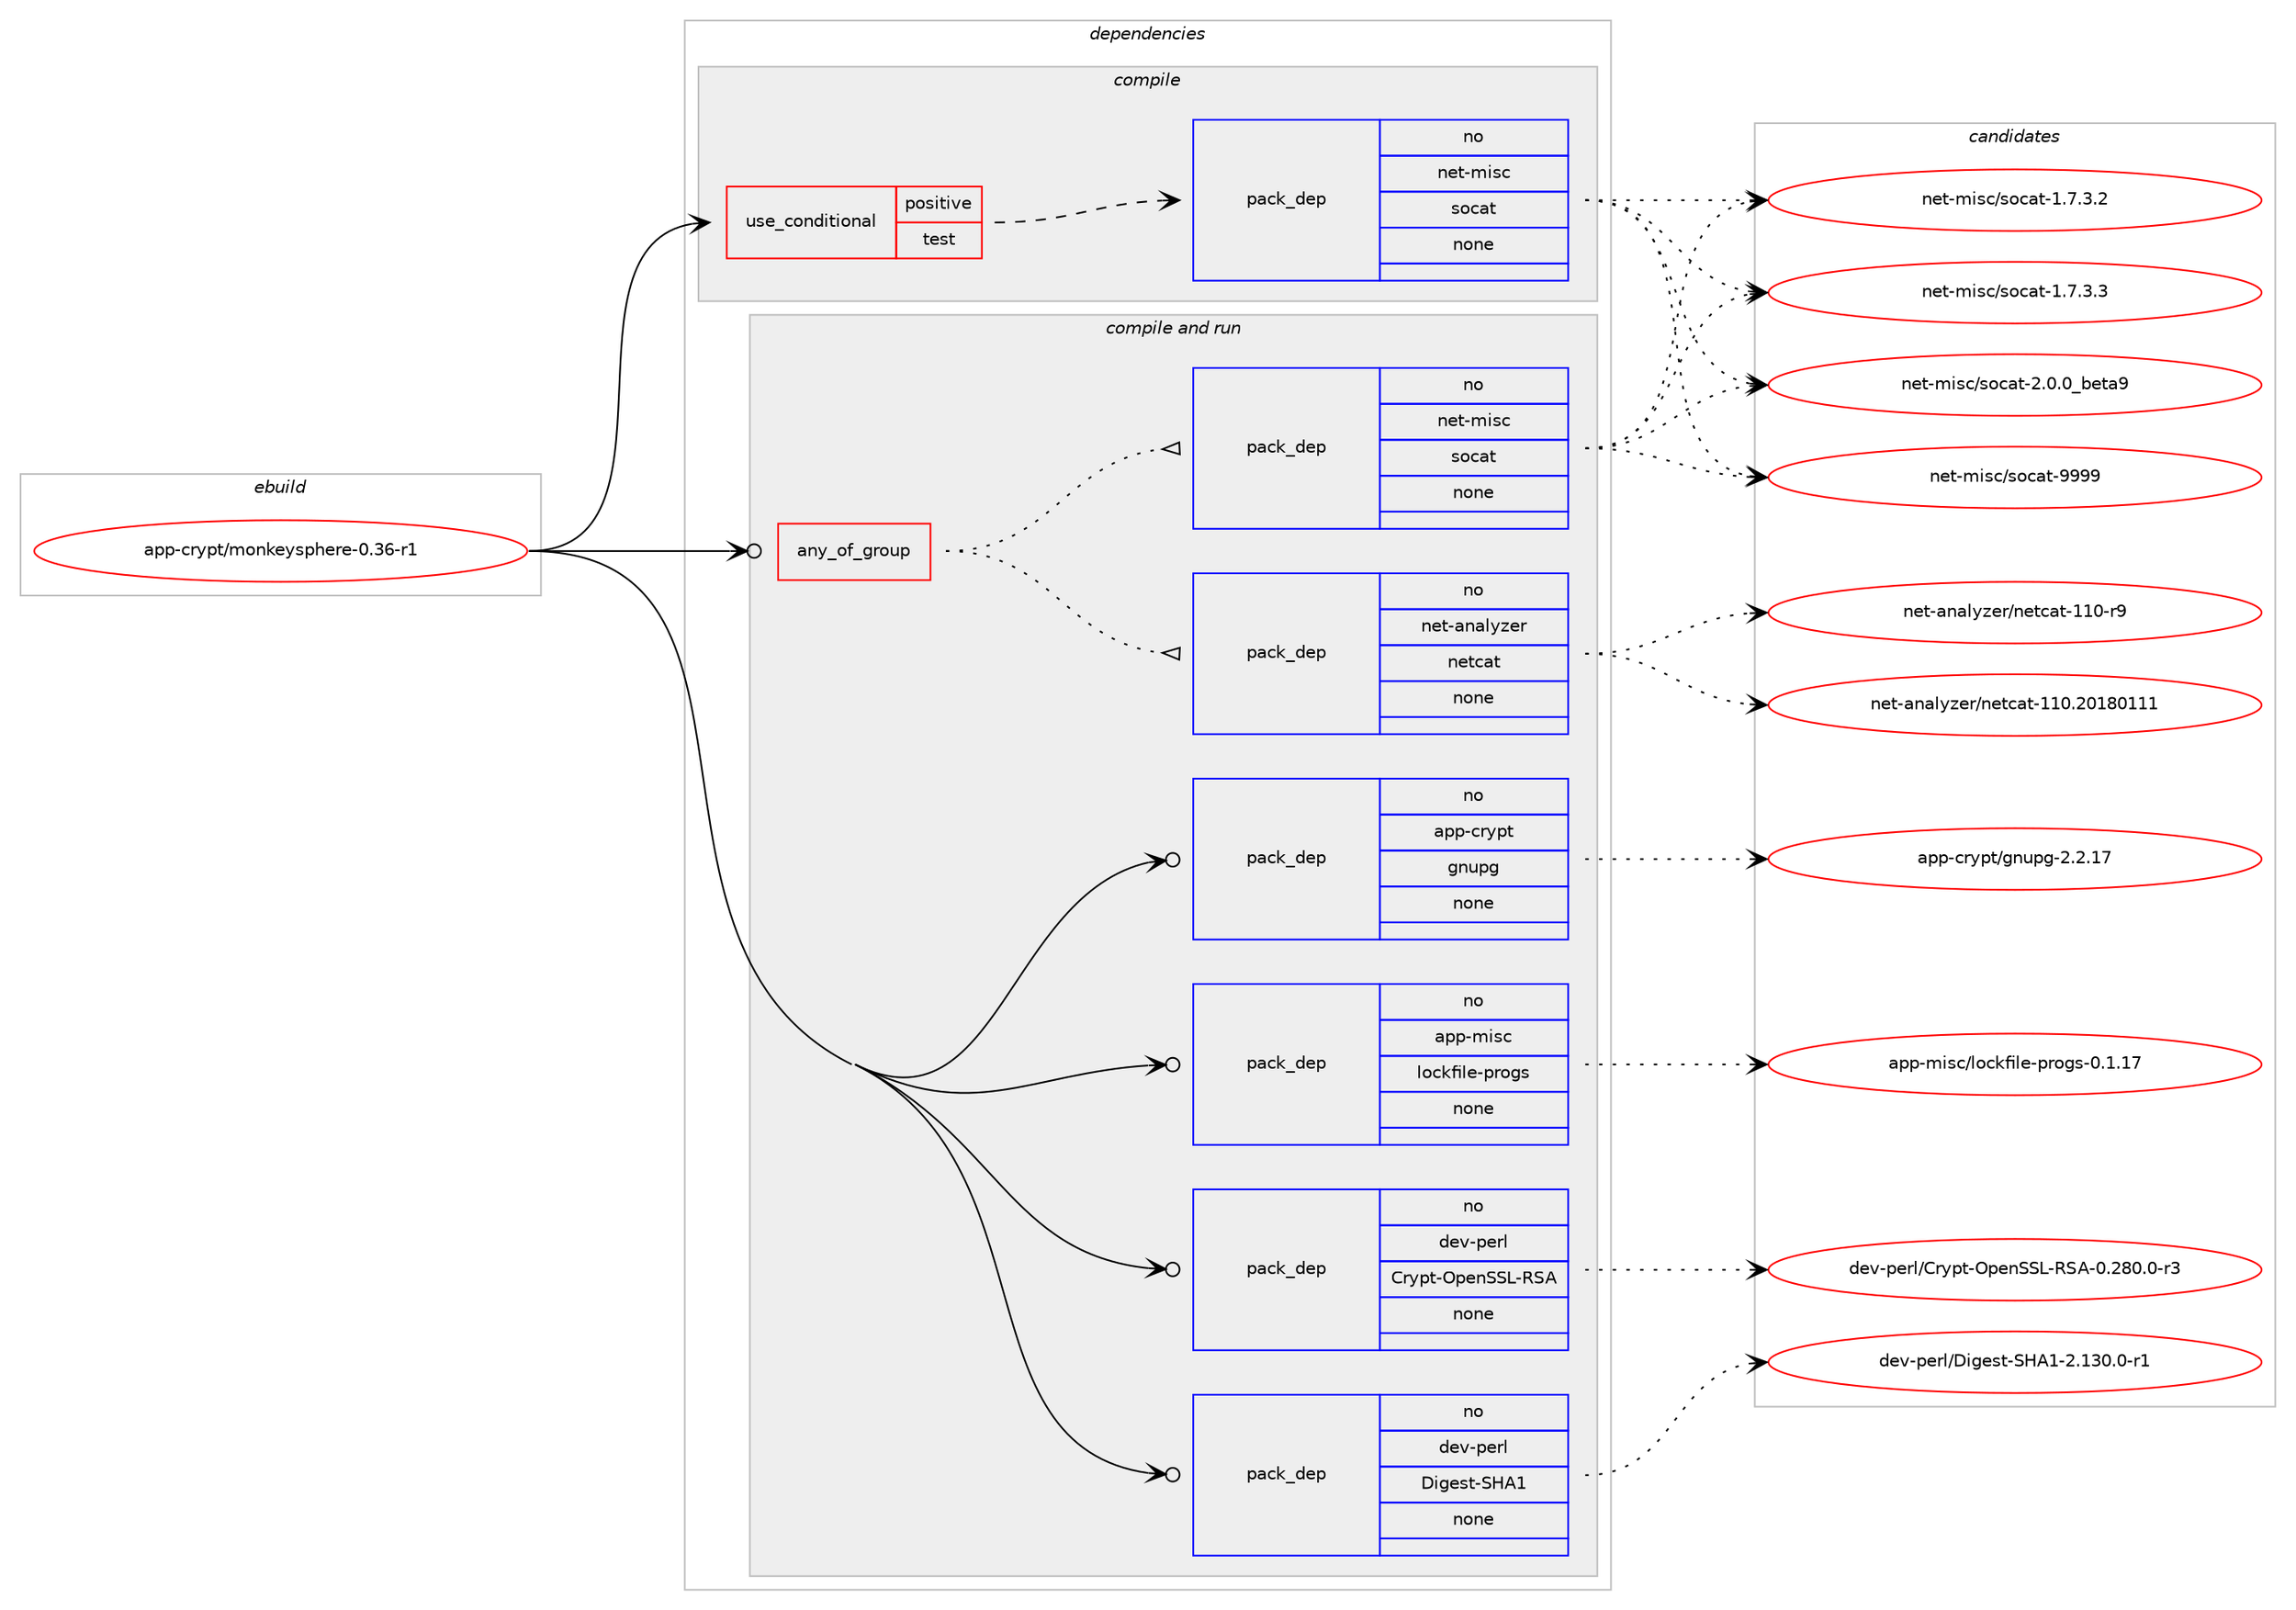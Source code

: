 digraph prolog {

# *************
# Graph options
# *************

newrank=true;
concentrate=true;
compound=true;
graph [rankdir=LR,fontname=Helvetica,fontsize=10,ranksep=1.5];#, ranksep=2.5, nodesep=0.2];
edge  [arrowhead=vee];
node  [fontname=Helvetica,fontsize=10];

# **********
# The ebuild
# **********

subgraph cluster_leftcol {
color=gray;
rank=same;
label=<<i>ebuild</i>>;
id [label="app-crypt/monkeysphere-0.36-r1", color=red, width=4, href="../app-crypt/monkeysphere-0.36-r1.svg"];
}

# ****************
# The dependencies
# ****************

subgraph cluster_midcol {
color=gray;
label=<<i>dependencies</i>>;
subgraph cluster_compile {
fillcolor="#eeeeee";
style=filled;
label=<<i>compile</i>>;
subgraph cond113892 {
dependency477524 [label=<<TABLE BORDER="0" CELLBORDER="1" CELLSPACING="0" CELLPADDING="4"><TR><TD ROWSPAN="3" CELLPADDING="10">use_conditional</TD></TR><TR><TD>positive</TD></TR><TR><TD>test</TD></TR></TABLE>>, shape=none, color=red];
subgraph pack354947 {
dependency477525 [label=<<TABLE BORDER="0" CELLBORDER="1" CELLSPACING="0" CELLPADDING="4" WIDTH="220"><TR><TD ROWSPAN="6" CELLPADDING="30">pack_dep</TD></TR><TR><TD WIDTH="110">no</TD></TR><TR><TD>net-misc</TD></TR><TR><TD>socat</TD></TR><TR><TD>none</TD></TR><TR><TD></TD></TR></TABLE>>, shape=none, color=blue];
}
dependency477524:e -> dependency477525:w [weight=20,style="dashed",arrowhead="vee"];
}
id:e -> dependency477524:w [weight=20,style="solid",arrowhead="vee"];
}
subgraph cluster_compileandrun {
fillcolor="#eeeeee";
style=filled;
label=<<i>compile and run</i>>;
subgraph any8380 {
dependency477526 [label=<<TABLE BORDER="0" CELLBORDER="1" CELLSPACING="0" CELLPADDING="4"><TR><TD CELLPADDING="10">any_of_group</TD></TR></TABLE>>, shape=none, color=red];subgraph pack354948 {
dependency477527 [label=<<TABLE BORDER="0" CELLBORDER="1" CELLSPACING="0" CELLPADDING="4" WIDTH="220"><TR><TD ROWSPAN="6" CELLPADDING="30">pack_dep</TD></TR><TR><TD WIDTH="110">no</TD></TR><TR><TD>net-analyzer</TD></TR><TR><TD>netcat</TD></TR><TR><TD>none</TD></TR><TR><TD></TD></TR></TABLE>>, shape=none, color=blue];
}
dependency477526:e -> dependency477527:w [weight=20,style="dotted",arrowhead="oinv"];
subgraph pack354949 {
dependency477528 [label=<<TABLE BORDER="0" CELLBORDER="1" CELLSPACING="0" CELLPADDING="4" WIDTH="220"><TR><TD ROWSPAN="6" CELLPADDING="30">pack_dep</TD></TR><TR><TD WIDTH="110">no</TD></TR><TR><TD>net-misc</TD></TR><TR><TD>socat</TD></TR><TR><TD>none</TD></TR><TR><TD></TD></TR></TABLE>>, shape=none, color=blue];
}
dependency477526:e -> dependency477528:w [weight=20,style="dotted",arrowhead="oinv"];
}
id:e -> dependency477526:w [weight=20,style="solid",arrowhead="odotvee"];
subgraph pack354950 {
dependency477529 [label=<<TABLE BORDER="0" CELLBORDER="1" CELLSPACING="0" CELLPADDING="4" WIDTH="220"><TR><TD ROWSPAN="6" CELLPADDING="30">pack_dep</TD></TR><TR><TD WIDTH="110">no</TD></TR><TR><TD>app-crypt</TD></TR><TR><TD>gnupg</TD></TR><TR><TD>none</TD></TR><TR><TD></TD></TR></TABLE>>, shape=none, color=blue];
}
id:e -> dependency477529:w [weight=20,style="solid",arrowhead="odotvee"];
subgraph pack354951 {
dependency477530 [label=<<TABLE BORDER="0" CELLBORDER="1" CELLSPACING="0" CELLPADDING="4" WIDTH="220"><TR><TD ROWSPAN="6" CELLPADDING="30">pack_dep</TD></TR><TR><TD WIDTH="110">no</TD></TR><TR><TD>app-misc</TD></TR><TR><TD>lockfile-progs</TD></TR><TR><TD>none</TD></TR><TR><TD></TD></TR></TABLE>>, shape=none, color=blue];
}
id:e -> dependency477530:w [weight=20,style="solid",arrowhead="odotvee"];
subgraph pack354952 {
dependency477531 [label=<<TABLE BORDER="0" CELLBORDER="1" CELLSPACING="0" CELLPADDING="4" WIDTH="220"><TR><TD ROWSPAN="6" CELLPADDING="30">pack_dep</TD></TR><TR><TD WIDTH="110">no</TD></TR><TR><TD>dev-perl</TD></TR><TR><TD>Crypt-OpenSSL-RSA</TD></TR><TR><TD>none</TD></TR><TR><TD></TD></TR></TABLE>>, shape=none, color=blue];
}
id:e -> dependency477531:w [weight=20,style="solid",arrowhead="odotvee"];
subgraph pack354953 {
dependency477532 [label=<<TABLE BORDER="0" CELLBORDER="1" CELLSPACING="0" CELLPADDING="4" WIDTH="220"><TR><TD ROWSPAN="6" CELLPADDING="30">pack_dep</TD></TR><TR><TD WIDTH="110">no</TD></TR><TR><TD>dev-perl</TD></TR><TR><TD>Digest-SHA1</TD></TR><TR><TD>none</TD></TR><TR><TD></TD></TR></TABLE>>, shape=none, color=blue];
}
id:e -> dependency477532:w [weight=20,style="solid",arrowhead="odotvee"];
}
subgraph cluster_run {
fillcolor="#eeeeee";
style=filled;
label=<<i>run</i>>;
}
}

# **************
# The candidates
# **************

subgraph cluster_choices {
rank=same;
color=gray;
label=<<i>candidates</i>>;

subgraph choice354947 {
color=black;
nodesep=1;
choice11010111645109105115994711511199971164549465546514650 [label="net-misc/socat-1.7.3.2", color=red, width=4,href="../net-misc/socat-1.7.3.2.svg"];
choice11010111645109105115994711511199971164549465546514651 [label="net-misc/socat-1.7.3.3", color=red, width=4,href="../net-misc/socat-1.7.3.3.svg"];
choice110101116451091051159947115111999711645504648464895981011169757 [label="net-misc/socat-2.0.0_beta9", color=red, width=4,href="../net-misc/socat-2.0.0_beta9.svg"];
choice11010111645109105115994711511199971164557575757 [label="net-misc/socat-9999", color=red, width=4,href="../net-misc/socat-9999.svg"];
dependency477525:e -> choice11010111645109105115994711511199971164549465546514650:w [style=dotted,weight="100"];
dependency477525:e -> choice11010111645109105115994711511199971164549465546514651:w [style=dotted,weight="100"];
dependency477525:e -> choice110101116451091051159947115111999711645504648464895981011169757:w [style=dotted,weight="100"];
dependency477525:e -> choice11010111645109105115994711511199971164557575757:w [style=dotted,weight="100"];
}
subgraph choice354948 {
color=black;
nodesep=1;
choice110101116459711097108121122101114471101011169997116454949484511457 [label="net-analyzer/netcat-110-r9", color=red, width=4,href="../net-analyzer/netcat-110-r9.svg"];
choice11010111645971109710812112210111447110101116999711645494948465048495648494949 [label="net-analyzer/netcat-110.20180111", color=red, width=4,href="../net-analyzer/netcat-110.20180111.svg"];
dependency477527:e -> choice110101116459711097108121122101114471101011169997116454949484511457:w [style=dotted,weight="100"];
dependency477527:e -> choice11010111645971109710812112210111447110101116999711645494948465048495648494949:w [style=dotted,weight="100"];
}
subgraph choice354949 {
color=black;
nodesep=1;
choice11010111645109105115994711511199971164549465546514650 [label="net-misc/socat-1.7.3.2", color=red, width=4,href="../net-misc/socat-1.7.3.2.svg"];
choice11010111645109105115994711511199971164549465546514651 [label="net-misc/socat-1.7.3.3", color=red, width=4,href="../net-misc/socat-1.7.3.3.svg"];
choice110101116451091051159947115111999711645504648464895981011169757 [label="net-misc/socat-2.0.0_beta9", color=red, width=4,href="../net-misc/socat-2.0.0_beta9.svg"];
choice11010111645109105115994711511199971164557575757 [label="net-misc/socat-9999", color=red, width=4,href="../net-misc/socat-9999.svg"];
dependency477528:e -> choice11010111645109105115994711511199971164549465546514650:w [style=dotted,weight="100"];
dependency477528:e -> choice11010111645109105115994711511199971164549465546514651:w [style=dotted,weight="100"];
dependency477528:e -> choice110101116451091051159947115111999711645504648464895981011169757:w [style=dotted,weight="100"];
dependency477528:e -> choice11010111645109105115994711511199971164557575757:w [style=dotted,weight="100"];
}
subgraph choice354950 {
color=black;
nodesep=1;
choice9711211245991141211121164710311011711210345504650464955 [label="app-crypt/gnupg-2.2.17", color=red, width=4,href="../app-crypt/gnupg-2.2.17.svg"];
dependency477529:e -> choice9711211245991141211121164710311011711210345504650464955:w [style=dotted,weight="100"];
}
subgraph choice354951 {
color=black;
nodesep=1;
choice97112112451091051159947108111991071021051081014511211411110311545484649464955 [label="app-misc/lockfile-progs-0.1.17", color=red, width=4,href="../app-misc/lockfile-progs-0.1.17.svg"];
dependency477530:e -> choice97112112451091051159947108111991071021051081014511211411110311545484649464955:w [style=dotted,weight="100"];
}
subgraph choice354952 {
color=black;
nodesep=1;
choice10010111845112101114108476711412111211645791121011108383764582836545484650564846484511451 [label="dev-perl/Crypt-OpenSSL-RSA-0.280.0-r3", color=red, width=4,href="../dev-perl/Crypt-OpenSSL-RSA-0.280.0-r3.svg"];
dependency477531:e -> choice10010111845112101114108476711412111211645791121011108383764582836545484650564846484511451:w [style=dotted,weight="100"];
}
subgraph choice354953 {
color=black;
nodesep=1;
choice100101118451121011141084768105103101115116458372654945504649514846484511449 [label="dev-perl/Digest-SHA1-2.130.0-r1", color=red, width=4,href="../dev-perl/Digest-SHA1-2.130.0-r1.svg"];
dependency477532:e -> choice100101118451121011141084768105103101115116458372654945504649514846484511449:w [style=dotted,weight="100"];
}
}

}
